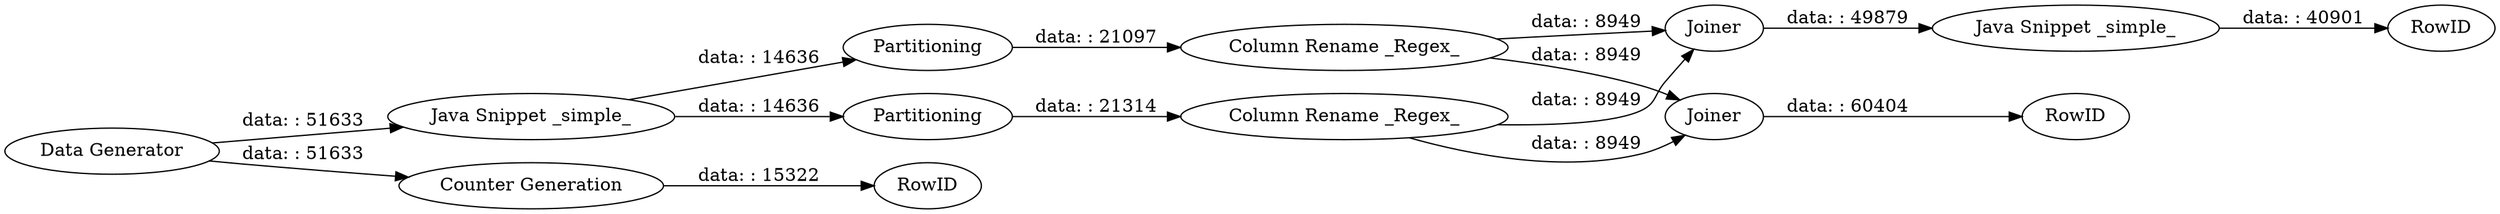 digraph {
	"8634263356162152285_2" [label="Java Snippet _simple_"]
	"8634263356162152285_7" [label="Column Rename _Regex_"]
	"8634263356162152285_3" [label=Partitioning]
	"8634263356162152285_1" [label="Data Generator"]
	"8634263356162152285_6" [label="Column Rename _Regex_"]
	"8634263356162152285_12" [label="Java Snippet _simple_"]
	"8634263356162152285_4" [label=Partitioning]
	"8634263356162152285_14" [label=RowID]
	"8634263356162152285_16" [label=RowID]
	"8634263356162152285_15" [label="Counter Generation"]
	"8634263356162152285_8" [label=Joiner]
	"8634263356162152285_5" [label=Joiner]
	"8634263356162152285_13" [label=RowID]
	"8634263356162152285_6" -> "8634263356162152285_5" [label="data: : 8949"]
	"8634263356162152285_7" -> "8634263356162152285_8" [label="data: : 8949"]
	"8634263356162152285_5" -> "8634263356162152285_14" [label="data: : 60404"]
	"8634263356162152285_4" -> "8634263356162152285_6" [label="data: : 21097"]
	"8634263356162152285_2" -> "8634263356162152285_4" [label="data: : 14636"]
	"8634263356162152285_8" -> "8634263356162152285_12" [label="data: : 49879"]
	"8634263356162152285_6" -> "8634263356162152285_8" [label="data: : 8949"]
	"8634263356162152285_12" -> "8634263356162152285_13" [label="data: : 40901"]
	"8634263356162152285_15" -> "8634263356162152285_16" [label="data: : 15322"]
	"8634263356162152285_1" -> "8634263356162152285_2" [label="data: : 51633"]
	"8634263356162152285_3" -> "8634263356162152285_7" [label="data: : 21314"]
	"8634263356162152285_1" -> "8634263356162152285_15" [label="data: : 51633"]
	"8634263356162152285_2" -> "8634263356162152285_3" [label="data: : 14636"]
	"8634263356162152285_7" -> "8634263356162152285_5" [label="data: : 8949"]
	rankdir=LR
}
